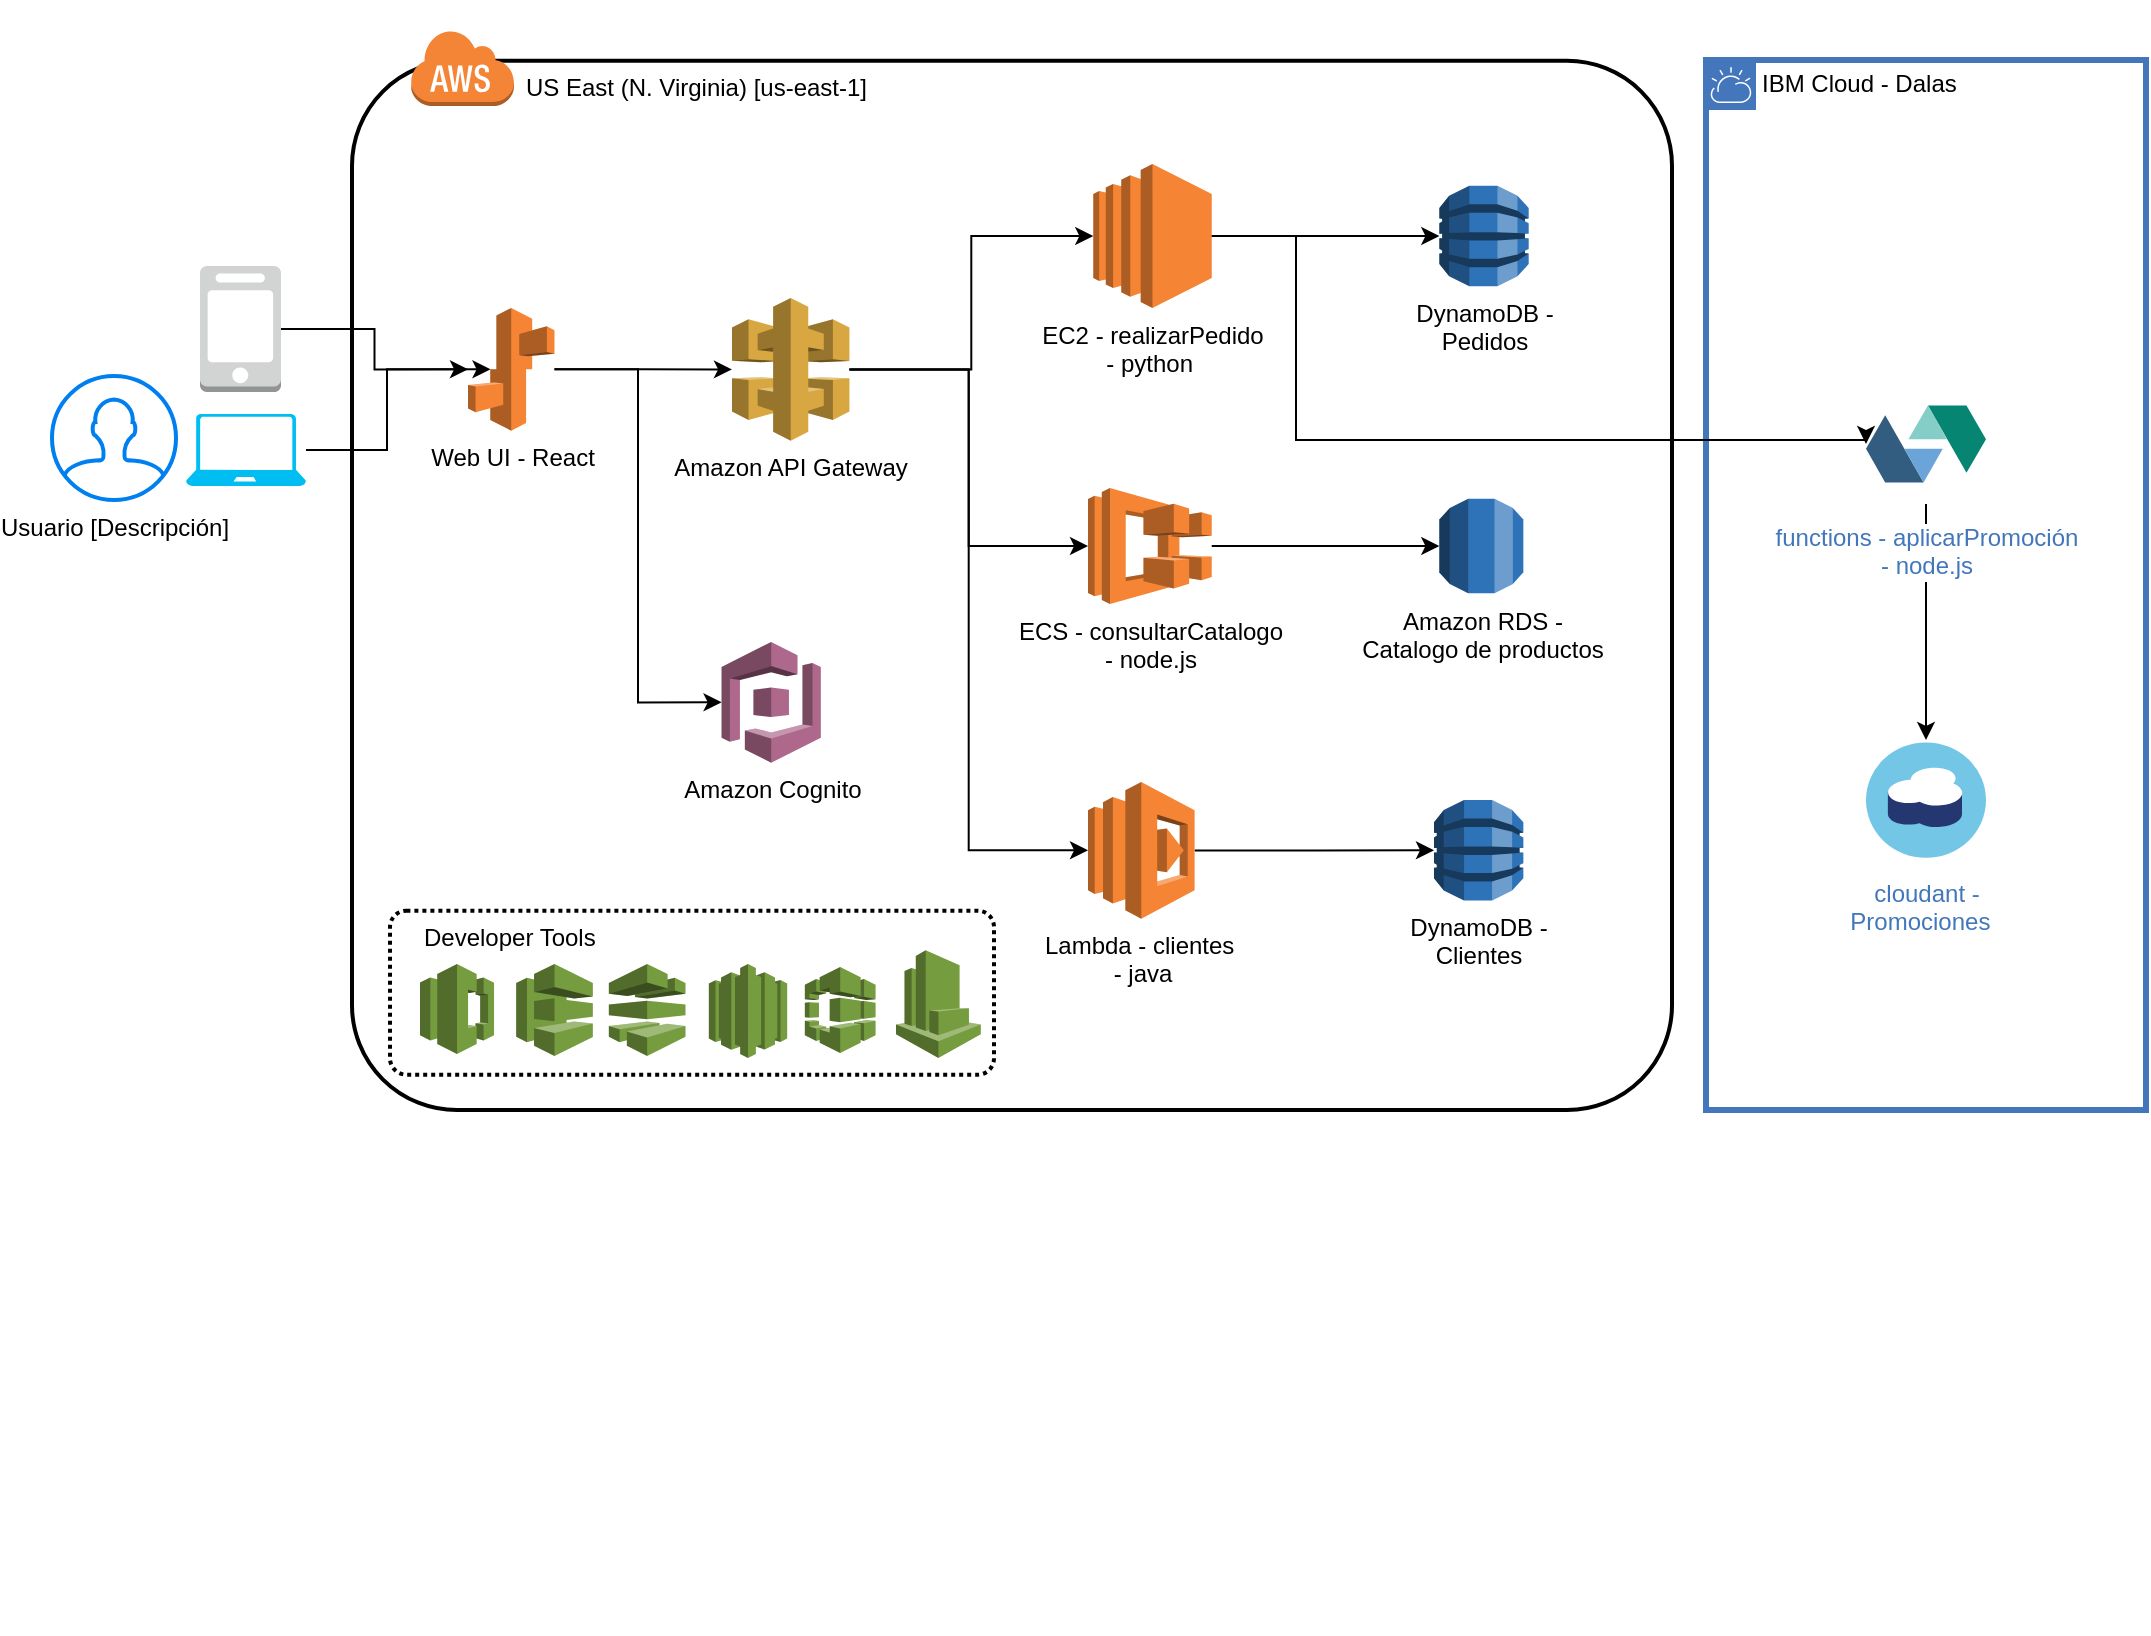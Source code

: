 <mxfile version="13.7.1" type="github">
  <diagram id="TSc8M2aQanpHi99RWJcm" name="Page-1">
    <mxGraphModel dx="1662" dy="794" grid="0" gridSize="10" guides="1" tooltips="1" connect="1" arrows="1" fold="1" page="1" pageScale="1" pageWidth="850" pageHeight="1100" math="0" shadow="0">
      <root>
        <mxCell id="0" />
        <mxCell id="1" parent="0" />
        <mxCell id="v8qC128liEodUwgJ5zLA-15" value="" style="group" parent="1" vertex="1" connectable="0">
          <mxGeometry x="193" y="39" width="660" height="817" as="geometry" />
        </mxCell>
        <mxCell id="v8qC128liEodUwgJ5zLA-13" value="" style="rounded=1;arcSize=10;dashed=0;fillColor=none;gradientColor=none;strokeWidth=2;" parent="v8qC128liEodUwgJ5zLA-15" vertex="1">
          <mxGeometry x="-2" y="30.413" width="660" height="524.629" as="geometry" />
        </mxCell>
        <mxCell id="v8qC128liEodUwgJ5zLA-14" value="" style="dashed=0;html=1;shape=mxgraph.aws3.cloud;fillColor=#F58536;gradientColor=none;dashed=0;" parent="v8qC128liEodUwgJ5zLA-15" vertex="1">
          <mxGeometry x="27.18" y="14.65" width="51.82" height="38.35" as="geometry" />
        </mxCell>
        <mxCell id="v8qC128liEodUwgJ5zLA-16" value="US East (N. Virginia) [us-east-1]" style="text;whiteSpace=wrap;html=1;" parent="v8qC128liEodUwgJ5zLA-15" vertex="1">
          <mxGeometry x="83.002" y="30.415" width="219.197" height="28.153" as="geometry" />
        </mxCell>
        <mxCell id="v8qC128liEodUwgJ5zLA-21" value="DynamoDB - &lt;br&gt;Clientes" style="outlineConnect=0;dashed=0;verticalLabelPosition=bottom;verticalAlign=top;align=center;html=1;shape=mxgraph.aws3.dynamo_db;fillColor=#2E73B8;gradientColor=none;" parent="v8qC128liEodUwgJ5zLA-15" vertex="1">
          <mxGeometry x="538.997" y="399.998" width="44.684" height="50.274" as="geometry" />
        </mxCell>
        <mxCell id="v8qC128liEodUwgJ5zLA-22" value="Amazon RDS - &lt;br&gt;Catalogo de productos" style="outlineConnect=0;dashed=0;verticalLabelPosition=bottom;verticalAlign=top;align=center;html=1;shape=mxgraph.aws3.rds;fillColor=#2E73B8;gradientColor=none;" parent="v8qC128liEodUwgJ5zLA-15" vertex="1">
          <mxGeometry x="541.667" y="249.373" width="42.009" height="47.258" as="geometry" />
        </mxCell>
        <mxCell id="v8qC128liEodUwgJ5zLA-44" style="edgeStyle=orthogonalEdgeStyle;rounded=0;orthogonalLoop=1;jettySize=auto;html=1;" parent="v8qC128liEodUwgJ5zLA-15" source="v8qC128liEodUwgJ5zLA-18" target="v8qC128liEodUwgJ5zLA-21" edge="1">
          <mxGeometry relative="1" as="geometry" />
        </mxCell>
        <mxCell id="v8qC128liEodUwgJ5zLA-18" value="Lambda - clientes&amp;nbsp;&lt;br&gt;- java" style="outlineConnect=0;dashed=0;verticalLabelPosition=bottom;verticalAlign=top;align=center;html=1;shape=mxgraph.aws3.lambda;fillColor=#F58534;gradientColor=none;" parent="v8qC128liEodUwgJ5zLA-15" vertex="1">
          <mxGeometry x="366.002" y="390.95" width="53.291" height="68.373" as="geometry" />
        </mxCell>
        <mxCell id="v8qC128liEodUwgJ5zLA-45" style="edgeStyle=orthogonalEdgeStyle;rounded=0;orthogonalLoop=1;jettySize=auto;html=1;entryX=0;entryY=0.5;entryDx=0;entryDy=0;entryPerimeter=0;" parent="v8qC128liEodUwgJ5zLA-15" source="v8qC128liEodUwgJ5zLA-20" target="v8qC128liEodUwgJ5zLA-18" edge="1">
          <mxGeometry relative="1" as="geometry" />
        </mxCell>
        <mxCell id="v8qC128liEodUwgJ5zLA-46" style="edgeStyle=orthogonalEdgeStyle;rounded=0;orthogonalLoop=1;jettySize=auto;html=1;entryX=0;entryY=0.5;entryDx=0;entryDy=0;entryPerimeter=0;" parent="v8qC128liEodUwgJ5zLA-15" source="v8qC128liEodUwgJ5zLA-20" target="v8qC128liEodUwgJ5zLA-34" edge="1">
          <mxGeometry relative="1" as="geometry" />
        </mxCell>
        <mxCell id="v8qC128liEodUwgJ5zLA-47" style="edgeStyle=orthogonalEdgeStyle;rounded=0;orthogonalLoop=1;jettySize=auto;html=1;entryX=0;entryY=0.5;entryDx=0;entryDy=0;entryPerimeter=0;" parent="v8qC128liEodUwgJ5zLA-15" source="v8qC128liEodUwgJ5zLA-20" target="v8qC128liEodUwgJ5zLA-43" edge="1">
          <mxGeometry relative="1" as="geometry" />
        </mxCell>
        <mxCell id="v8qC128liEodUwgJ5zLA-20" value="Amazon API Gateway" style="outlineConnect=0;dashed=0;verticalLabelPosition=bottom;verticalAlign=top;align=center;html=1;shape=mxgraph.aws3.api_gateway;fillColor=#D9A741;gradientColor=none;" parent="v8qC128liEodUwgJ5zLA-15" vertex="1">
          <mxGeometry x="187.997" y="148.971" width="58.721" height="71.389" as="geometry" />
        </mxCell>
        <mxCell id="v8qC128liEodUwgJ5zLA-19" value="Amazon Cognito" style="outlineConnect=0;dashed=0;verticalLabelPosition=bottom;verticalAlign=top;align=center;html=1;shape=mxgraph.aws3.cognito;fillColor=#AD688B;gradientColor=none;" parent="v8qC128liEodUwgJ5zLA-15" vertex="1">
          <mxGeometry x="182.786" y="320.997" width="49.631" height="60.329" as="geometry" />
        </mxCell>
        <mxCell id="v8qC128liEodUwgJ5zLA-24" value="" style="outlineConnect=0;dashed=0;verticalLabelPosition=bottom;verticalAlign=top;align=center;html=1;shape=mxgraph.aws3.codecommit;fillColor=#759C3E;gradientColor=none;" parent="v8qC128liEodUwgJ5zLA-15" vertex="1">
          <mxGeometry x="32.0" y="482" width="37.02" height="45" as="geometry" />
        </mxCell>
        <mxCell id="v8qC128liEodUwgJ5zLA-25" value="" style="outlineConnect=0;dashed=0;verticalLabelPosition=bottom;verticalAlign=top;align=center;html=1;shape=mxgraph.aws3.codedeploy;fillColor=#759C3E;gradientColor=none;" parent="v8qC128liEodUwgJ5zLA-15" vertex="1">
          <mxGeometry x="80.09" y="482" width="38.33" height="46" as="geometry" />
        </mxCell>
        <mxCell id="v8qC128liEodUwgJ5zLA-26" value="" style="outlineConnect=0;dashed=0;verticalLabelPosition=bottom;verticalAlign=top;align=center;html=1;shape=mxgraph.aws3.codepipeline;fillColor=#759C3E;gradientColor=none;" parent="v8qC128liEodUwgJ5zLA-15" vertex="1">
          <mxGeometry x="126.42" y="482" width="38.33" height="46" as="geometry" />
        </mxCell>
        <mxCell id="v8qC128liEodUwgJ5zLA-27" value="" style="outlineConnect=0;dashed=0;verticalLabelPosition=bottom;verticalAlign=top;align=center;html=1;shape=mxgraph.aws3.codestar;fillColor=#759C3E;gradientColor=none;" parent="v8qC128liEodUwgJ5zLA-15" vertex="1">
          <mxGeometry x="176.42" y="482" width="39.17" height="47" as="geometry" />
        </mxCell>
        <mxCell id="v8qC128liEodUwgJ5zLA-28" value="" style="outlineConnect=0;dashed=0;verticalLabelPosition=bottom;verticalAlign=top;align=center;html=1;shape=mxgraph.aws3.codebuild;fillColor=#759C3E;gradientColor=none;" parent="v8qC128liEodUwgJ5zLA-15" vertex="1">
          <mxGeometry x="224.42" y="483.5" width="35.37" height="43" as="geometry" />
        </mxCell>
        <mxCell id="v8qC128liEodUwgJ5zLA-48" style="edgeStyle=orthogonalEdgeStyle;rounded=0;orthogonalLoop=1;jettySize=auto;html=1;" parent="v8qC128liEodUwgJ5zLA-15" source="v8qC128liEodUwgJ5zLA-17" target="v8qC128liEodUwgJ5zLA-20" edge="1">
          <mxGeometry relative="1" as="geometry" />
        </mxCell>
        <mxCell id="v8qC128liEodUwgJ5zLA-54" style="edgeStyle=orthogonalEdgeStyle;rounded=0;orthogonalLoop=1;jettySize=auto;html=1;entryX=0;entryY=0.5;entryDx=0;entryDy=0;entryPerimeter=0;" parent="v8qC128liEodUwgJ5zLA-15" source="v8qC128liEodUwgJ5zLA-17" target="v8qC128liEodUwgJ5zLA-19" edge="1">
          <mxGeometry relative="1" as="geometry" />
        </mxCell>
        <mxCell id="v8qC128liEodUwgJ5zLA-17" value="Web UI - React" style="outlineConnect=0;dashed=0;verticalLabelPosition=bottom;verticalAlign=top;align=center;html=1;shape=mxgraph.aws3.elastic_beanstalk;fillColor=#F58534;gradientColor=none;" parent="v8qC128liEodUwgJ5zLA-15" vertex="1">
          <mxGeometry x="56.003" y="153.995" width="43.236" height="61.334" as="geometry" />
        </mxCell>
        <mxCell id="v8qC128liEodUwgJ5zLA-62" style="edgeStyle=orthogonalEdgeStyle;rounded=0;orthogonalLoop=1;jettySize=auto;html=1;entryX=0;entryY=0.5;entryDx=0;entryDy=0;entryPerimeter=0;" parent="v8qC128liEodUwgJ5zLA-15" source="v8qC128liEodUwgJ5zLA-34" target="v8qC128liEodUwgJ5zLA-22" edge="1">
          <mxGeometry relative="1" as="geometry" />
        </mxCell>
        <mxCell id="v8qC128liEodUwgJ5zLA-34" value="ECS - consultarCatalogo&lt;br&gt;- node.js" style="outlineConnect=0;dashed=0;verticalLabelPosition=bottom;verticalAlign=top;align=center;html=1;shape=mxgraph.aws3.ecs;fillColor=#F58534;gradientColor=none;" parent="v8qC128liEodUwgJ5zLA-15" vertex="1">
          <mxGeometry x="366.0" y="244.0" width="61.87" height="58" as="geometry" />
        </mxCell>
        <mxCell id="v8qC128liEodUwgJ5zLA-35" value="" style="rounded=1;arcSize=10;dashed=1;fillColor=none;gradientColor=none;strokeWidth=2;dashPattern=1 1;" parent="v8qC128liEodUwgJ5zLA-15" vertex="1">
          <mxGeometry x="17" y="455.35" width="302" height="82" as="geometry" />
        </mxCell>
        <mxCell id="v8qC128liEodUwgJ5zLA-36" value="Developer Tools" style="text;whiteSpace=wrap;html=1;" parent="v8qC128liEodUwgJ5zLA-15" vertex="1">
          <mxGeometry x="32.002" y="455.345" width="219.197" height="28.153" as="geometry" />
        </mxCell>
        <mxCell id="v8qC128liEodUwgJ5zLA-64" style="edgeStyle=orthogonalEdgeStyle;rounded=0;orthogonalLoop=1;jettySize=auto;html=1;entryX=0;entryY=0.5;entryDx=0;entryDy=0;entryPerimeter=0;" parent="v8qC128liEodUwgJ5zLA-15" source="v8qC128liEodUwgJ5zLA-43" target="v8qC128liEodUwgJ5zLA-63" edge="1">
          <mxGeometry relative="1" as="geometry" />
        </mxCell>
        <mxCell id="v8qC128liEodUwgJ5zLA-43" value="EC2 - realizarPedido&lt;br&gt;- python&amp;nbsp;" style="outlineConnect=0;dashed=0;verticalLabelPosition=bottom;verticalAlign=top;align=center;html=1;shape=mxgraph.aws3.ec2;fillColor=#F58534;gradientColor=none;dashPattern=1 1;" parent="v8qC128liEodUwgJ5zLA-15" vertex="1">
          <mxGeometry x="368.64" y="82" width="59.23" height="72" as="geometry" />
        </mxCell>
        <mxCell id="v8qC128liEodUwgJ5zLA-63" value="DynamoDB - &lt;br&gt;Pedidos" style="outlineConnect=0;dashed=0;verticalLabelPosition=bottom;verticalAlign=top;align=center;html=1;shape=mxgraph.aws3.dynamo_db;fillColor=#2E73B8;gradientColor=none;" parent="v8qC128liEodUwgJ5zLA-15" vertex="1">
          <mxGeometry x="541.667" y="92.868" width="44.684" height="50.274" as="geometry" />
        </mxCell>
        <mxCell id="v8qC128liEodUwgJ5zLA-67" value="" style="outlineConnect=0;dashed=0;verticalLabelPosition=bottom;verticalAlign=top;align=center;html=1;shape=mxgraph.aws3.cloudwatch;fillColor=#759C3E;gradientColor=none;dashPattern=1 1;" parent="v8qC128liEodUwgJ5zLA-15" vertex="1">
          <mxGeometry x="270" y="475.17" width="42.41" height="53.83" as="geometry" />
        </mxCell>
        <mxCell id="v8qC128liEodUwgJ5zLA-23" value="Usuario [Descripción]" style="html=1;verticalLabelPosition=bottom;align=center;labelBackgroundColor=#ffffff;verticalAlign=top;strokeWidth=2;strokeColor=#0080F0;shadow=0;dashed=0;shape=mxgraph.ios7.icons.user;" parent="1" vertex="1">
          <mxGeometry x="41" y="227" width="62" height="62" as="geometry" />
        </mxCell>
        <mxCell id="v8qC128liEodUwgJ5zLA-52" style="edgeStyle=orthogonalEdgeStyle;rounded=0;orthogonalLoop=1;jettySize=auto;html=1;entryX=0.26;entryY=0.5;entryDx=0;entryDy=0;entryPerimeter=0;" parent="1" source="v8qC128liEodUwgJ5zLA-49" target="v8qC128liEodUwgJ5zLA-17" edge="1">
          <mxGeometry relative="1" as="geometry" />
        </mxCell>
        <mxCell id="v8qC128liEodUwgJ5zLA-49" value="" style="outlineConnect=0;dashed=0;verticalLabelPosition=bottom;verticalAlign=top;align=center;html=1;shape=mxgraph.aws3.mobile_client;fillColor=#D2D3D3;gradientColor=none;dashPattern=1 1;" parent="1" vertex="1">
          <mxGeometry x="115" y="172" width="40.5" height="63" as="geometry" />
        </mxCell>
        <mxCell id="v8qC128liEodUwgJ5zLA-53" style="edgeStyle=orthogonalEdgeStyle;rounded=0;orthogonalLoop=1;jettySize=auto;html=1;" parent="1" source="v8qC128liEodUwgJ5zLA-50" target="v8qC128liEodUwgJ5zLA-17" edge="1">
          <mxGeometry relative="1" as="geometry" />
        </mxCell>
        <mxCell id="v8qC128liEodUwgJ5zLA-50" value="" style="verticalLabelPosition=bottom;html=1;verticalAlign=top;align=center;strokeColor=none;fillColor=#00BEF2;shape=mxgraph.azure.laptop;pointerEvents=1;dashed=1;dashPattern=1 1;" parent="1" vertex="1">
          <mxGeometry x="108" y="246" width="60" height="36" as="geometry" />
        </mxCell>
        <mxCell id="v8qC128liEodUwgJ5zLA-8" value="IBM Cloud - Dalas" style="shape=mxgraph.ibm.box;prType=cloud;fontStyle=0;verticalAlign=top;align=left;spacingLeft=32;spacingTop=4;fillColor=none;rounded=0;whiteSpace=wrap;html=1;strokeColor=#4376BB;strokeWidth=3;dashed=0;container=1;spacing=-4;collapsible=0;expand=0;recursiveResize=0;" parent="1" vertex="1">
          <mxGeometry x="868" y="69" width="220" height="525" as="geometry" />
        </mxCell>
        <mxCell id="v8qC128liEodUwgJ5zLA-66" style="edgeStyle=orthogonalEdgeStyle;rounded=0;orthogonalLoop=1;jettySize=auto;html=1;" parent="v8qC128liEodUwgJ5zLA-8" source="v8qC128liEodUwgJ5zLA-55" target="v8qC128liEodUwgJ5zLA-58" edge="1">
          <mxGeometry relative="1" as="geometry" />
        </mxCell>
        <mxCell id="v8qC128liEodUwgJ5zLA-55" value="functions - aplicarPromoción &lt;br&gt;- node.js" style="aspect=fixed;perimeter=ellipsePerimeter;html=1;align=center;shadow=0;dashed=0;fontColor=#4277BB;labelBackgroundColor=#ffffff;fontSize=12;spacingTop=3;image;image=img/lib/ibm/miscellaneous/openwhisk.svg;dashPattern=1 1;" parent="v8qC128liEodUwgJ5zLA-8" vertex="1">
          <mxGeometry x="80" y="162" width="60" height="60" as="geometry" />
        </mxCell>
        <mxCell id="v8qC128liEodUwgJ5zLA-58" value="cloudant - &lt;br&gt;Promociones&amp;nbsp;&amp;nbsp;" style="aspect=fixed;perimeter=ellipsePerimeter;html=1;align=center;shadow=0;dashed=0;fontColor=#4277BB;labelBackgroundColor=#ffffff;fontSize=12;spacingTop=3;image;image=img/lib/ibm/miscellaneous/cloudant.svg;dashPattern=1 1;" parent="v8qC128liEodUwgJ5zLA-8" vertex="1">
          <mxGeometry x="80" y="340" width="60" height="60" as="geometry" />
        </mxCell>
        <mxCell id="v8qC128liEodUwgJ5zLA-65" style="edgeStyle=orthogonalEdgeStyle;rounded=0;orthogonalLoop=1;jettySize=auto;html=1;entryX=0;entryY=0.5;entryDx=0;entryDy=0;" parent="1" source="v8qC128liEodUwgJ5zLA-43" target="v8qC128liEodUwgJ5zLA-55" edge="1">
          <mxGeometry relative="1" as="geometry">
            <Array as="points">
              <mxPoint x="663" y="157" />
              <mxPoint x="663" y="259" />
            </Array>
          </mxGeometry>
        </mxCell>
      </root>
    </mxGraphModel>
  </diagram>
</mxfile>
